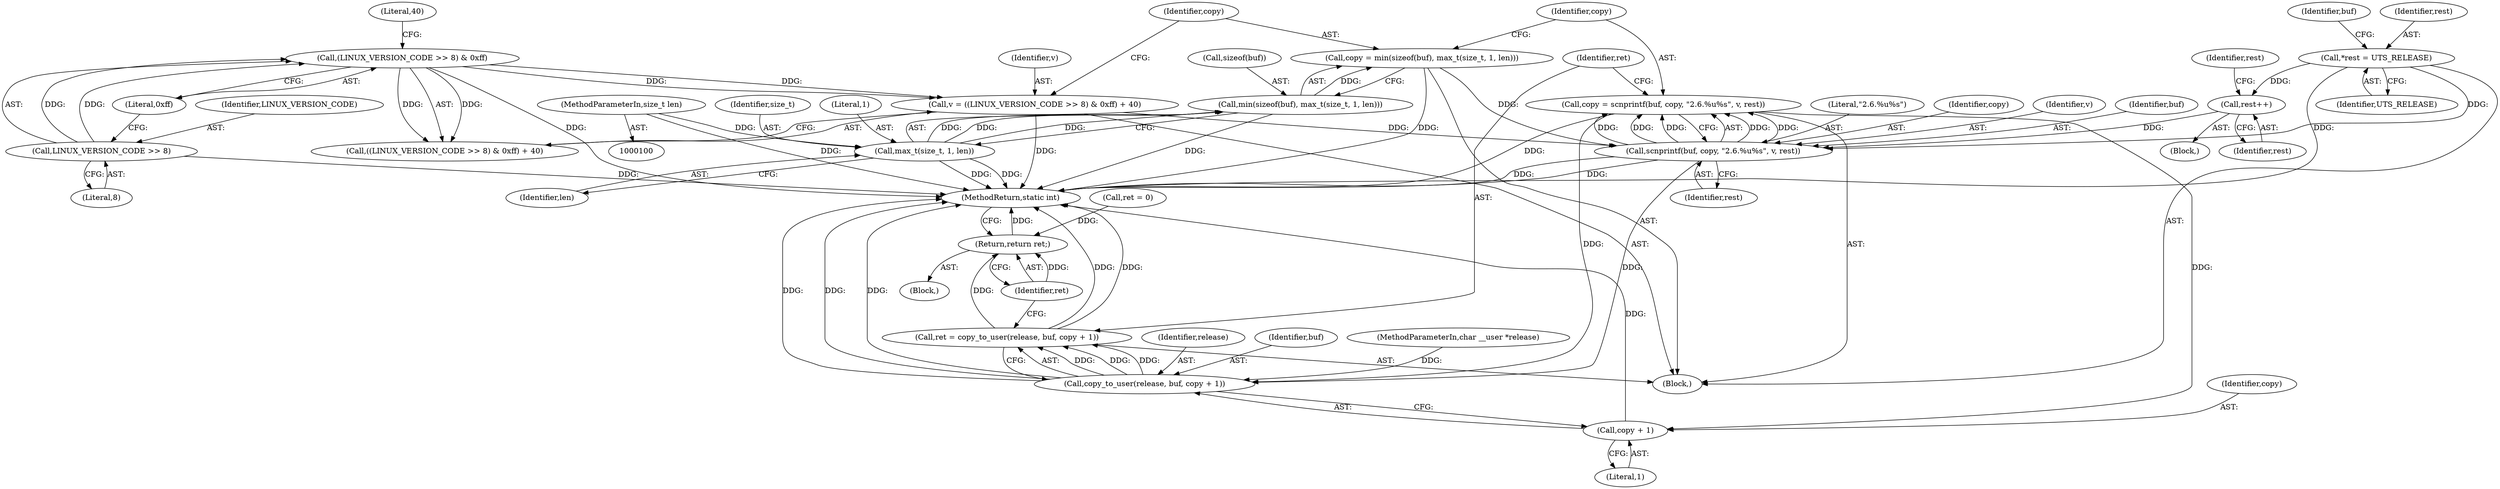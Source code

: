 digraph "0_linux_2702b1526c7278c4d65d78de209a465d4de2885e@API" {
"1000174" [label="(Call,copy = scnprintf(buf, copy, \"2.6.%u%s\", v, rest))"];
"1000176" [label="(Call,scnprintf(buf, copy, \"2.6.%u%s\", v, rest))"];
"1000165" [label="(Call,copy = min(sizeof(buf), max_t(size_t, 1, len)))"];
"1000167" [label="(Call,min(sizeof(buf), max_t(size_t, 1, len)))"];
"1000170" [label="(Call,max_t(size_t, 1, len))"];
"1000102" [label="(MethodParameterIn,size_t len)"];
"1000156" [label="(Call,v = ((LINUX_VERSION_CODE >> 8) & 0xff) + 40)"];
"1000159" [label="(Call,(LINUX_VERSION_CODE >> 8) & 0xff)"];
"1000160" [label="(Call,LINUX_VERSION_CODE >> 8)"];
"1000116" [label="(Call,*rest = UTS_RELEASE)"];
"1000154" [label="(Call,rest++)"];
"1000184" [label="(Call,copy_to_user(release, buf, copy + 1))"];
"1000182" [label="(Call,ret = copy_to_user(release, buf, copy + 1))"];
"1000190" [label="(Return,return ret;)"];
"1000187" [label="(Call,copy + 1)"];
"1000116" [label="(Call,*rest = UTS_RELEASE)"];
"1000164" [label="(Literal,40)"];
"1000114" [label="(Block,)"];
"1000181" [label="(Identifier,rest)"];
"1000179" [label="(Literal,\"2.6.%u%s\")"];
"1000185" [label="(Identifier,release)"];
"1000105" [label="(Call,ret = 0)"];
"1000178" [label="(Identifier,copy)"];
"1000131" [label="(Block,)"];
"1000184" [label="(Call,copy_to_user(release, buf, copy + 1))"];
"1000171" [label="(Identifier,size_t)"];
"1000163" [label="(Literal,0xff)"];
"1000118" [label="(Identifier,UTS_RELEASE)"];
"1000102" [label="(MethodParameterIn,size_t len)"];
"1000191" [label="(Identifier,ret)"];
"1000159" [label="(Call,(LINUX_VERSION_CODE >> 8) & 0xff)"];
"1000188" [label="(Identifier,copy)"];
"1000183" [label="(Identifier,ret)"];
"1000180" [label="(Identifier,v)"];
"1000155" [label="(Identifier,rest)"];
"1000186" [label="(Identifier,buf)"];
"1000190" [label="(Return,return ret;)"];
"1000187" [label="(Call,copy + 1)"];
"1000158" [label="(Call,((LINUX_VERSION_CODE >> 8) & 0xff) + 40)"];
"1000156" [label="(Call,v = ((LINUX_VERSION_CODE >> 8) & 0xff) + 40)"];
"1000130" [label="(Identifier,rest)"];
"1000176" [label="(Call,scnprintf(buf, copy, \"2.6.%u%s\", v, rest))"];
"1000166" [label="(Identifier,copy)"];
"1000172" [label="(Literal,1)"];
"1000162" [label="(Literal,8)"];
"1000165" [label="(Call,copy = min(sizeof(buf), max_t(size_t, 1, len)))"];
"1000182" [label="(Call,ret = copy_to_user(release, buf, copy + 1))"];
"1000117" [label="(Identifier,rest)"];
"1000101" [label="(MethodParameterIn,char __user *release)"];
"1000154" [label="(Call,rest++)"];
"1000167" [label="(Call,min(sizeof(buf), max_t(size_t, 1, len)))"];
"1000170" [label="(Call,max_t(size_t, 1, len))"];
"1000174" [label="(Call,copy = scnprintf(buf, copy, \"2.6.%u%s\", v, rest))"];
"1000192" [label="(MethodReturn,static int)"];
"1000173" [label="(Identifier,len)"];
"1000168" [label="(Call,sizeof(buf))"];
"1000103" [label="(Block,)"];
"1000177" [label="(Identifier,buf)"];
"1000157" [label="(Identifier,v)"];
"1000175" [label="(Identifier,copy)"];
"1000121" [label="(Identifier,buf)"];
"1000189" [label="(Literal,1)"];
"1000161" [label="(Identifier,LINUX_VERSION_CODE)"];
"1000160" [label="(Call,LINUX_VERSION_CODE >> 8)"];
"1000174" -> "1000114"  [label="AST: "];
"1000174" -> "1000176"  [label="CFG: "];
"1000175" -> "1000174"  [label="AST: "];
"1000176" -> "1000174"  [label="AST: "];
"1000183" -> "1000174"  [label="CFG: "];
"1000174" -> "1000192"  [label="DDG: "];
"1000176" -> "1000174"  [label="DDG: "];
"1000176" -> "1000174"  [label="DDG: "];
"1000176" -> "1000174"  [label="DDG: "];
"1000176" -> "1000174"  [label="DDG: "];
"1000176" -> "1000174"  [label="DDG: "];
"1000174" -> "1000184"  [label="DDG: "];
"1000174" -> "1000187"  [label="DDG: "];
"1000176" -> "1000181"  [label="CFG: "];
"1000177" -> "1000176"  [label="AST: "];
"1000178" -> "1000176"  [label="AST: "];
"1000179" -> "1000176"  [label="AST: "];
"1000180" -> "1000176"  [label="AST: "];
"1000181" -> "1000176"  [label="AST: "];
"1000176" -> "1000192"  [label="DDG: "];
"1000176" -> "1000192"  [label="DDG: "];
"1000165" -> "1000176"  [label="DDG: "];
"1000156" -> "1000176"  [label="DDG: "];
"1000116" -> "1000176"  [label="DDG: "];
"1000154" -> "1000176"  [label="DDG: "];
"1000176" -> "1000184"  [label="DDG: "];
"1000165" -> "1000114"  [label="AST: "];
"1000165" -> "1000167"  [label="CFG: "];
"1000166" -> "1000165"  [label="AST: "];
"1000167" -> "1000165"  [label="AST: "];
"1000175" -> "1000165"  [label="CFG: "];
"1000165" -> "1000192"  [label="DDG: "];
"1000167" -> "1000165"  [label="DDG: "];
"1000167" -> "1000170"  [label="CFG: "];
"1000168" -> "1000167"  [label="AST: "];
"1000170" -> "1000167"  [label="AST: "];
"1000167" -> "1000192"  [label="DDG: "];
"1000170" -> "1000167"  [label="DDG: "];
"1000170" -> "1000167"  [label="DDG: "];
"1000170" -> "1000167"  [label="DDG: "];
"1000170" -> "1000173"  [label="CFG: "];
"1000171" -> "1000170"  [label="AST: "];
"1000172" -> "1000170"  [label="AST: "];
"1000173" -> "1000170"  [label="AST: "];
"1000170" -> "1000192"  [label="DDG: "];
"1000170" -> "1000192"  [label="DDG: "];
"1000102" -> "1000170"  [label="DDG: "];
"1000102" -> "1000100"  [label="AST: "];
"1000102" -> "1000192"  [label="DDG: "];
"1000156" -> "1000114"  [label="AST: "];
"1000156" -> "1000158"  [label="CFG: "];
"1000157" -> "1000156"  [label="AST: "];
"1000158" -> "1000156"  [label="AST: "];
"1000166" -> "1000156"  [label="CFG: "];
"1000156" -> "1000192"  [label="DDG: "];
"1000159" -> "1000156"  [label="DDG: "];
"1000159" -> "1000156"  [label="DDG: "];
"1000159" -> "1000158"  [label="AST: "];
"1000159" -> "1000163"  [label="CFG: "];
"1000160" -> "1000159"  [label="AST: "];
"1000163" -> "1000159"  [label="AST: "];
"1000164" -> "1000159"  [label="CFG: "];
"1000159" -> "1000192"  [label="DDG: "];
"1000159" -> "1000158"  [label="DDG: "];
"1000159" -> "1000158"  [label="DDG: "];
"1000160" -> "1000159"  [label="DDG: "];
"1000160" -> "1000159"  [label="DDG: "];
"1000160" -> "1000162"  [label="CFG: "];
"1000161" -> "1000160"  [label="AST: "];
"1000162" -> "1000160"  [label="AST: "];
"1000163" -> "1000160"  [label="CFG: "];
"1000160" -> "1000192"  [label="DDG: "];
"1000116" -> "1000114"  [label="AST: "];
"1000116" -> "1000118"  [label="CFG: "];
"1000117" -> "1000116"  [label="AST: "];
"1000118" -> "1000116"  [label="AST: "];
"1000121" -> "1000116"  [label="CFG: "];
"1000116" -> "1000192"  [label="DDG: "];
"1000116" -> "1000154"  [label="DDG: "];
"1000154" -> "1000131"  [label="AST: "];
"1000154" -> "1000155"  [label="CFG: "];
"1000155" -> "1000154"  [label="AST: "];
"1000130" -> "1000154"  [label="CFG: "];
"1000184" -> "1000182"  [label="AST: "];
"1000184" -> "1000187"  [label="CFG: "];
"1000185" -> "1000184"  [label="AST: "];
"1000186" -> "1000184"  [label="AST: "];
"1000187" -> "1000184"  [label="AST: "];
"1000182" -> "1000184"  [label="CFG: "];
"1000184" -> "1000192"  [label="DDG: "];
"1000184" -> "1000192"  [label="DDG: "];
"1000184" -> "1000192"  [label="DDG: "];
"1000184" -> "1000182"  [label="DDG: "];
"1000184" -> "1000182"  [label="DDG: "];
"1000184" -> "1000182"  [label="DDG: "];
"1000101" -> "1000184"  [label="DDG: "];
"1000182" -> "1000114"  [label="AST: "];
"1000183" -> "1000182"  [label="AST: "];
"1000191" -> "1000182"  [label="CFG: "];
"1000182" -> "1000192"  [label="DDG: "];
"1000182" -> "1000192"  [label="DDG: "];
"1000182" -> "1000190"  [label="DDG: "];
"1000190" -> "1000103"  [label="AST: "];
"1000190" -> "1000191"  [label="CFG: "];
"1000191" -> "1000190"  [label="AST: "];
"1000192" -> "1000190"  [label="CFG: "];
"1000190" -> "1000192"  [label="DDG: "];
"1000191" -> "1000190"  [label="DDG: "];
"1000105" -> "1000190"  [label="DDG: "];
"1000187" -> "1000189"  [label="CFG: "];
"1000188" -> "1000187"  [label="AST: "];
"1000189" -> "1000187"  [label="AST: "];
"1000187" -> "1000192"  [label="DDG: "];
}

